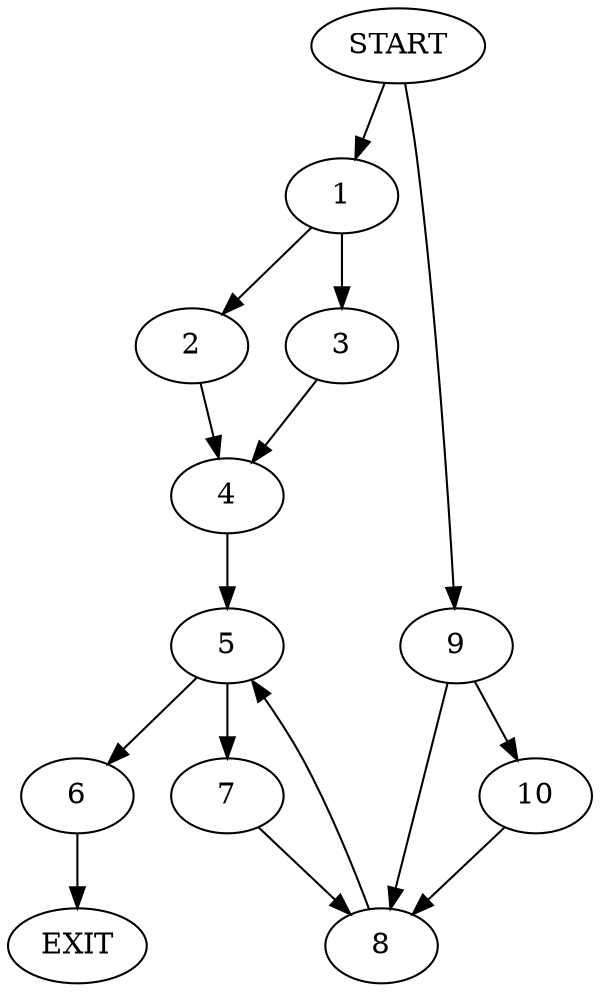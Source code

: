 digraph {
0 [label="START"]
11 [label="EXIT"]
0 -> 1
1 -> 2
1 -> 3
2 -> 4
3 -> 4
4 -> 5
5 -> 6
5 -> 7
7 -> 8
6 -> 11
8 -> 5
0 -> 9
9 -> 8
9 -> 10
10 -> 8
}
